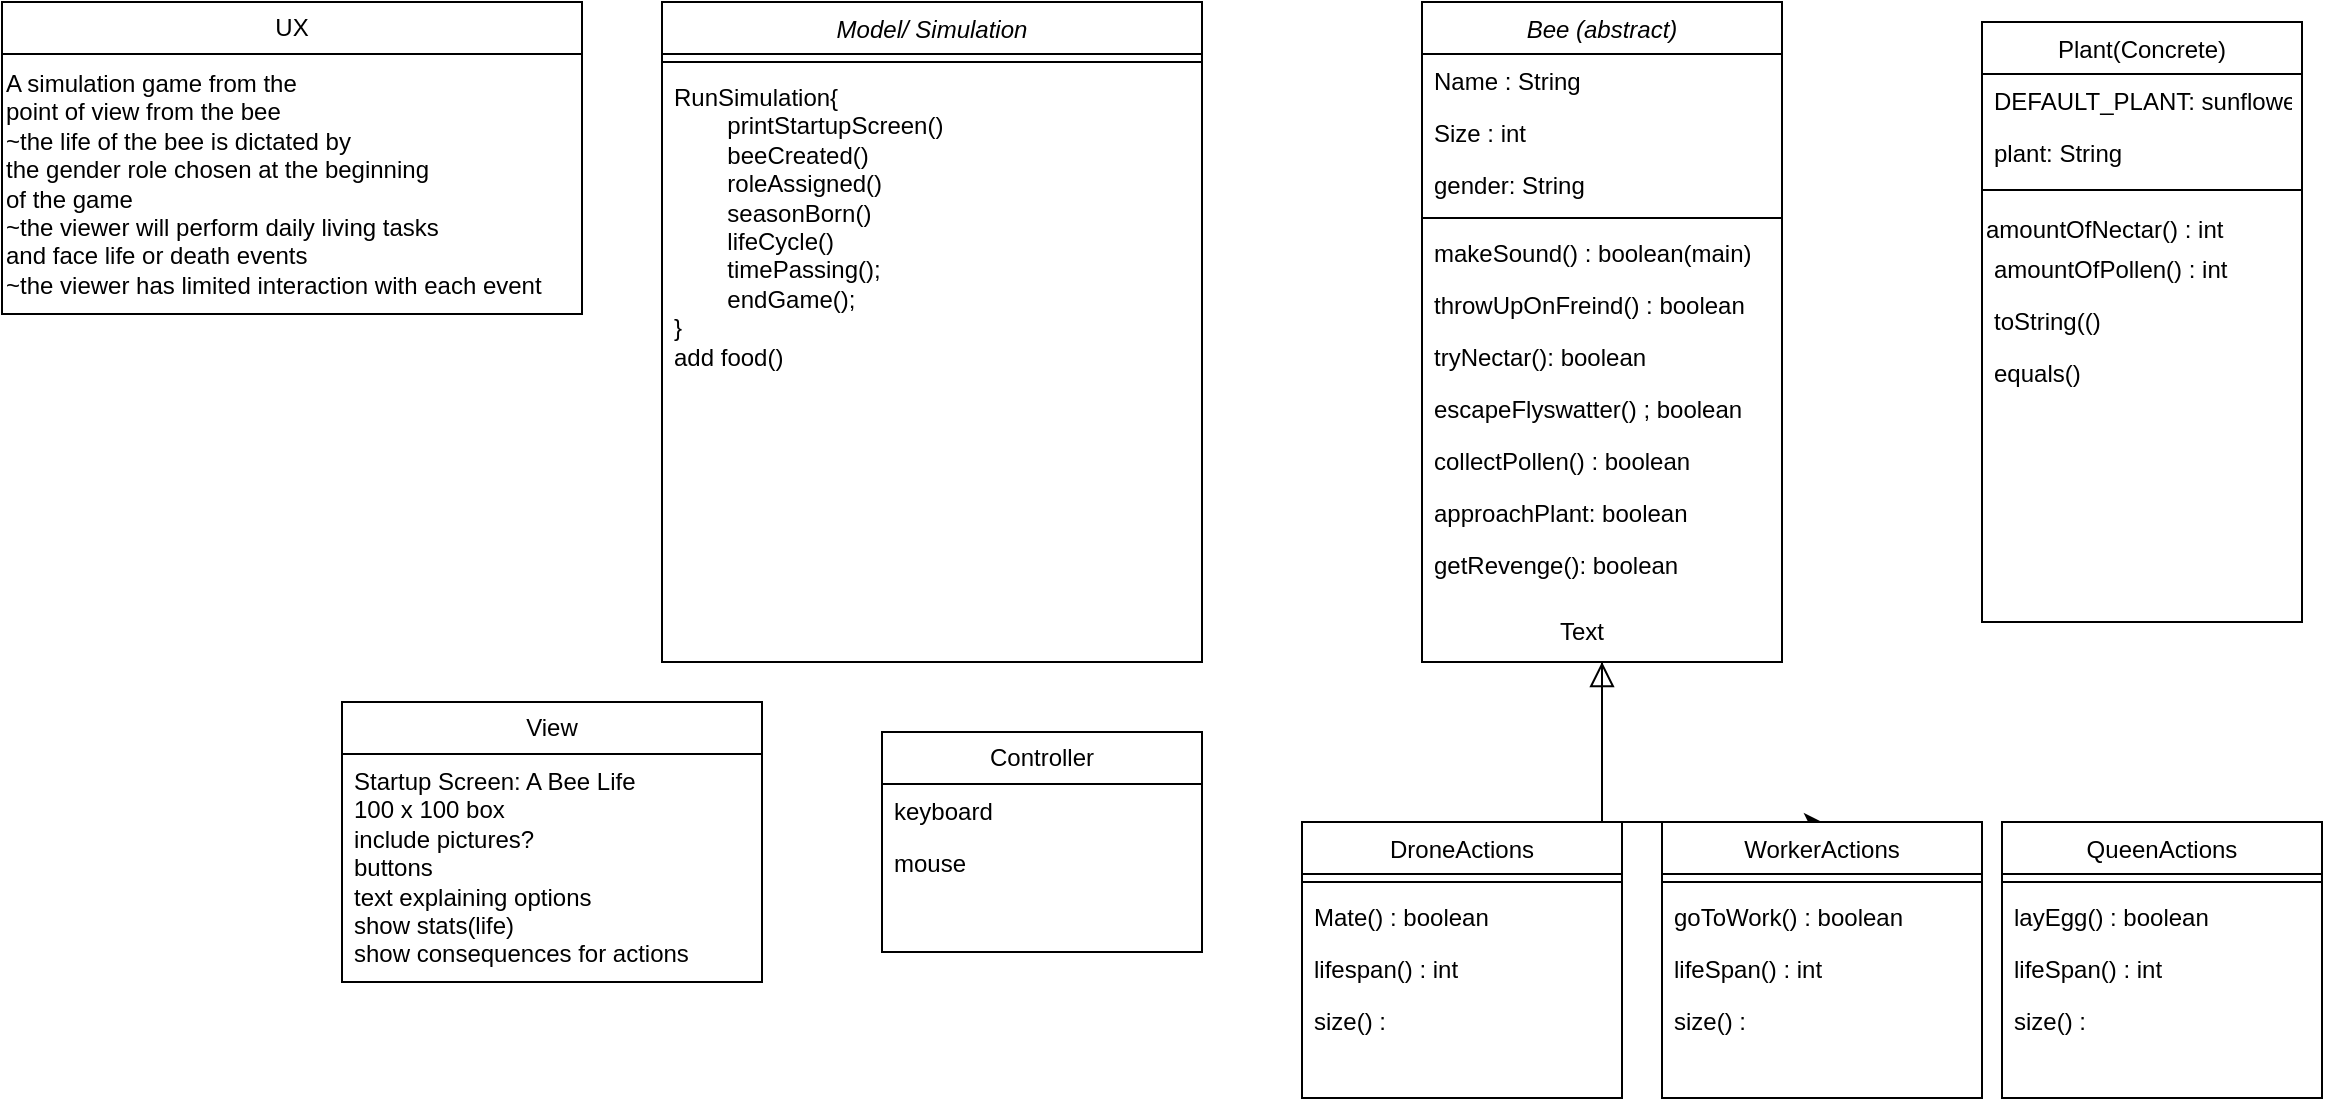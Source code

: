 <mxfile version="24.7.17">
  <diagram id="C5RBs43oDa-KdzZeNtuy" name="Page-1">
    <mxGraphModel dx="4734" dy="772" grid="1" gridSize="10" guides="1" tooltips="1" connect="1" arrows="1" fold="1" page="1" pageScale="1" pageWidth="3300" pageHeight="2339" math="0" shadow="0">
      <root>
        <mxCell id="WIyWlLk6GJQsqaUBKTNV-0" />
        <mxCell id="WIyWlLk6GJQsqaUBKTNV-1" parent="WIyWlLk6GJQsqaUBKTNV-0" />
        <mxCell id="RABSMTwy-rM9Ii753W_Q-22" value="" style="edgeStyle=orthogonalEdgeStyle;rounded=0;orthogonalLoop=1;jettySize=auto;html=1;exitX=0.5;exitY=1;exitDx=0;exitDy=0;entryX=0.5;entryY=0;entryDx=0;entryDy=0;" parent="WIyWlLk6GJQsqaUBKTNV-1" source="zkfFHV4jXpPFQw0GAbJ--0" target="RABSMTwy-rM9Ii753W_Q-7" edge="1">
          <mxGeometry relative="1" as="geometry">
            <mxPoint x="450" y="459" as="targetPoint" />
            <Array as="points">
              <mxPoint x="300" y="420" />
              <mxPoint x="380" y="420" />
            </Array>
          </mxGeometry>
        </mxCell>
        <mxCell id="zkfFHV4jXpPFQw0GAbJ--0" value="Bee (abstract)" style="swimlane;fontStyle=2;align=center;verticalAlign=top;childLayout=stackLayout;horizontal=1;startSize=26;horizontalStack=0;resizeParent=1;resizeLast=0;collapsible=1;marginBottom=0;rounded=0;shadow=0;strokeWidth=1;" parent="WIyWlLk6GJQsqaUBKTNV-1" vertex="1">
          <mxGeometry x="360" y="10" width="180" height="330" as="geometry">
            <mxRectangle x="230" y="140" width="160" height="26" as="alternateBounds" />
          </mxGeometry>
        </mxCell>
        <mxCell id="zkfFHV4jXpPFQw0GAbJ--1" value="Name : String" style="text;align=left;verticalAlign=top;spacingLeft=4;spacingRight=4;overflow=hidden;rotatable=0;points=[[0,0.5],[1,0.5]];portConstraint=eastwest;" parent="zkfFHV4jXpPFQw0GAbJ--0" vertex="1">
          <mxGeometry y="26" width="180" height="26" as="geometry" />
        </mxCell>
        <mxCell id="zkfFHV4jXpPFQw0GAbJ--2" value="Size : int" style="text;align=left;verticalAlign=top;spacingLeft=4;spacingRight=4;overflow=hidden;rotatable=0;points=[[0,0.5],[1,0.5]];portConstraint=eastwest;rounded=0;shadow=0;html=0;" parent="zkfFHV4jXpPFQw0GAbJ--0" vertex="1">
          <mxGeometry y="52" width="180" height="26" as="geometry" />
        </mxCell>
        <mxCell id="zkfFHV4jXpPFQw0GAbJ--3" value="gender: String" style="text;align=left;verticalAlign=top;spacingLeft=4;spacingRight=4;overflow=hidden;rotatable=0;points=[[0,0.5],[1,0.5]];portConstraint=eastwest;rounded=0;shadow=0;html=0;" parent="zkfFHV4jXpPFQw0GAbJ--0" vertex="1">
          <mxGeometry y="78" width="180" height="26" as="geometry" />
        </mxCell>
        <mxCell id="zkfFHV4jXpPFQw0GAbJ--4" value="" style="line;html=1;strokeWidth=1;align=left;verticalAlign=middle;spacingTop=-1;spacingLeft=3;spacingRight=3;rotatable=0;labelPosition=right;points=[];portConstraint=eastwest;" parent="zkfFHV4jXpPFQw0GAbJ--0" vertex="1">
          <mxGeometry y="104" width="180" height="8" as="geometry" />
        </mxCell>
        <mxCell id="zkfFHV4jXpPFQw0GAbJ--5" value="makeSound() : boolean(main)" style="text;align=left;verticalAlign=top;spacingLeft=4;spacingRight=4;overflow=hidden;rotatable=0;points=[[0,0.5],[1,0.5]];portConstraint=eastwest;" parent="zkfFHV4jXpPFQw0GAbJ--0" vertex="1">
          <mxGeometry y="112" width="180" height="26" as="geometry" />
        </mxCell>
        <mxCell id="RABSMTwy-rM9Ii753W_Q-3" value="throwUpOnFreind() : boolean" style="text;align=left;verticalAlign=top;spacingLeft=4;spacingRight=4;overflow=hidden;rotatable=0;points=[[0,0.5],[1,0.5]];portConstraint=eastwest;" parent="zkfFHV4jXpPFQw0GAbJ--0" vertex="1">
          <mxGeometry y="138" width="180" height="26" as="geometry" />
        </mxCell>
        <mxCell id="LfArrh7n2tvx141a7p4N-2" value="tryNectar(): boolean" style="text;align=left;verticalAlign=top;spacingLeft=4;spacingRight=4;overflow=hidden;rotatable=0;points=[[0,0.5],[1,0.5]];portConstraint=eastwest;" vertex="1" parent="zkfFHV4jXpPFQw0GAbJ--0">
          <mxGeometry y="164" width="180" height="26" as="geometry" />
        </mxCell>
        <mxCell id="RABSMTwy-rM9Ii753W_Q-1" value="escapeFlyswatter() ; boolean" style="text;align=left;verticalAlign=top;spacingLeft=4;spacingRight=4;overflow=hidden;rotatable=0;points=[[0,0.5],[1,0.5]];portConstraint=eastwest;" parent="zkfFHV4jXpPFQw0GAbJ--0" vertex="1">
          <mxGeometry y="190" width="180" height="26" as="geometry" />
        </mxCell>
        <mxCell id="RABSMTwy-rM9Ii753W_Q-4" value="collectPollen() : boolean" style="text;align=left;verticalAlign=top;spacingLeft=4;spacingRight=4;overflow=hidden;rotatable=0;points=[[0,0.5],[1,0.5]];portConstraint=eastwest;" parent="zkfFHV4jXpPFQw0GAbJ--0" vertex="1">
          <mxGeometry y="216" width="180" height="26" as="geometry" />
        </mxCell>
        <mxCell id="RABSMTwy-rM9Ii753W_Q-2" value="approachPlant: boolean" style="text;align=left;verticalAlign=top;spacingLeft=4;spacingRight=4;overflow=hidden;rotatable=0;points=[[0,0.5],[1,0.5]];portConstraint=eastwest;" parent="zkfFHV4jXpPFQw0GAbJ--0" vertex="1">
          <mxGeometry y="242" width="180" height="26" as="geometry" />
        </mxCell>
        <mxCell id="RABSMTwy-rM9Ii753W_Q-5" value="getRevenge(): boolean" style="text;align=left;verticalAlign=top;spacingLeft=4;spacingRight=4;overflow=hidden;rotatable=0;points=[[0,0.5],[1,0.5]];portConstraint=eastwest;" parent="zkfFHV4jXpPFQw0GAbJ--0" vertex="1">
          <mxGeometry y="268" width="180" height="26" as="geometry" />
        </mxCell>
        <mxCell id="zkfFHV4jXpPFQw0GAbJ--6" value="DroneActions" style="swimlane;fontStyle=0;align=center;verticalAlign=top;childLayout=stackLayout;horizontal=1;startSize=26;horizontalStack=0;resizeParent=1;resizeLast=0;collapsible=1;marginBottom=0;rounded=0;shadow=0;strokeWidth=1;" parent="WIyWlLk6GJQsqaUBKTNV-1" vertex="1">
          <mxGeometry x="300" y="420" width="160" height="138" as="geometry">
            <mxRectangle x="130" y="380" width="160" height="26" as="alternateBounds" />
          </mxGeometry>
        </mxCell>
        <mxCell id="zkfFHV4jXpPFQw0GAbJ--9" value="" style="line;html=1;strokeWidth=1;align=left;verticalAlign=middle;spacingTop=-1;spacingLeft=3;spacingRight=3;rotatable=0;labelPosition=right;points=[];portConstraint=eastwest;" parent="zkfFHV4jXpPFQw0GAbJ--6" vertex="1">
          <mxGeometry y="26" width="160" height="8" as="geometry" />
        </mxCell>
        <mxCell id="RABSMTwy-rM9Ii753W_Q-30" value="Mate() : boolean" style="text;align=left;verticalAlign=top;spacingLeft=4;spacingRight=4;overflow=hidden;rotatable=0;points=[[0,0.5],[1,0.5]];portConstraint=eastwest;" parent="zkfFHV4jXpPFQw0GAbJ--6" vertex="1">
          <mxGeometry y="34" width="160" height="26" as="geometry" />
        </mxCell>
        <mxCell id="LfArrh7n2tvx141a7p4N-7" value="lifespan() : int" style="text;align=left;verticalAlign=top;spacingLeft=4;spacingRight=4;overflow=hidden;rotatable=0;points=[[0,0.5],[1,0.5]];portConstraint=eastwest;" vertex="1" parent="zkfFHV4jXpPFQw0GAbJ--6">
          <mxGeometry y="60" width="160" height="26" as="geometry" />
        </mxCell>
        <mxCell id="LfArrh7n2tvx141a7p4N-11" value="size() : " style="text;align=left;verticalAlign=top;spacingLeft=4;spacingRight=4;overflow=hidden;rotatable=0;points=[[0,0.5],[1,0.5]];portConstraint=eastwest;" vertex="1" parent="zkfFHV4jXpPFQw0GAbJ--6">
          <mxGeometry y="86" width="160" height="26" as="geometry" />
        </mxCell>
        <mxCell id="zkfFHV4jXpPFQw0GAbJ--12" value="" style="endArrow=block;endSize=10;endFill=0;shadow=0;strokeWidth=1;rounded=0;curved=0;edgeStyle=elbowEdgeStyle;elbow=vertical;entryX=0.5;entryY=1;entryDx=0;entryDy=0;" parent="WIyWlLk6GJQsqaUBKTNV-1" source="zkfFHV4jXpPFQw0GAbJ--6" target="zkfFHV4jXpPFQw0GAbJ--0" edge="1">
          <mxGeometry width="160" relative="1" as="geometry">
            <mxPoint x="200" y="203" as="sourcePoint" />
            <mxPoint x="200" y="203" as="targetPoint" />
            <Array as="points">
              <mxPoint x="300" y="420" />
              <mxPoint x="300" y="420" />
            </Array>
          </mxGeometry>
        </mxCell>
        <mxCell id="zkfFHV4jXpPFQw0GAbJ--17" value="Plant(Concrete)" style="swimlane;fontStyle=0;align=center;verticalAlign=top;childLayout=stackLayout;horizontal=1;startSize=26;horizontalStack=0;resizeParent=1;resizeLast=0;collapsible=1;marginBottom=0;rounded=0;shadow=0;strokeWidth=1;" parent="WIyWlLk6GJQsqaUBKTNV-1" vertex="1">
          <mxGeometry x="640" y="20" width="160" height="300" as="geometry">
            <mxRectangle x="550" y="140" width="160" height="26" as="alternateBounds" />
          </mxGeometry>
        </mxCell>
        <mxCell id="zkfFHV4jXpPFQw0GAbJ--18" value="DEFAULT_PLANT: sunflower" style="text;align=left;verticalAlign=top;spacingLeft=4;spacingRight=4;overflow=hidden;rotatable=0;points=[[0,0.5],[1,0.5]];portConstraint=eastwest;" parent="zkfFHV4jXpPFQw0GAbJ--17" vertex="1">
          <mxGeometry y="26" width="160" height="26" as="geometry" />
        </mxCell>
        <mxCell id="LfArrh7n2tvx141a7p4N-0" value="plant: String" style="text;align=left;verticalAlign=top;spacingLeft=4;spacingRight=4;overflow=hidden;rotatable=0;points=[[0,0.5],[1,0.5]];portConstraint=eastwest;" vertex="1" parent="zkfFHV4jXpPFQw0GAbJ--17">
          <mxGeometry y="52" width="160" height="26" as="geometry" />
        </mxCell>
        <mxCell id="zkfFHV4jXpPFQw0GAbJ--23" value="" style="line;html=1;strokeWidth=1;align=left;verticalAlign=middle;spacingTop=-1;spacingLeft=3;spacingRight=3;rotatable=0;labelPosition=right;points=[];portConstraint=eastwest;" parent="zkfFHV4jXpPFQw0GAbJ--17" vertex="1">
          <mxGeometry y="78" width="160" height="12" as="geometry" />
        </mxCell>
        <mxCell id="LfArrh7n2tvx141a7p4N-43" value="amountOfNectar() : int" style="text;whiteSpace=wrap;html=1;" vertex="1" parent="zkfFHV4jXpPFQw0GAbJ--17">
          <mxGeometry y="90" width="160" height="20" as="geometry" />
        </mxCell>
        <mxCell id="LfArrh7n2tvx141a7p4N-9" value="amountOfPollen() : int" style="text;align=left;verticalAlign=top;spacingLeft=4;spacingRight=4;overflow=hidden;rotatable=0;points=[[0,0.5],[1,0.5]];portConstraint=eastwest;" vertex="1" parent="zkfFHV4jXpPFQw0GAbJ--17">
          <mxGeometry y="110" width="160" height="26" as="geometry" />
        </mxCell>
        <mxCell id="zkfFHV4jXpPFQw0GAbJ--25" value="toString(()" style="text;align=left;verticalAlign=top;spacingLeft=4;spacingRight=4;overflow=hidden;rotatable=0;points=[[0,0.5],[1,0.5]];portConstraint=eastwest;" parent="zkfFHV4jXpPFQw0GAbJ--17" vertex="1">
          <mxGeometry y="136" width="160" height="26" as="geometry" />
        </mxCell>
        <mxCell id="LfArrh7n2tvx141a7p4N-1" value="equals()" style="text;align=left;verticalAlign=top;spacingLeft=4;spacingRight=4;overflow=hidden;rotatable=0;points=[[0,0.5],[1,0.5]];portConstraint=eastwest;" vertex="1" parent="zkfFHV4jXpPFQw0GAbJ--17">
          <mxGeometry y="162" width="160" height="26" as="geometry" />
        </mxCell>
        <mxCell id="RABSMTwy-rM9Ii753W_Q-7" value="WorkerActions" style="swimlane;fontStyle=0;align=center;verticalAlign=top;childLayout=stackLayout;horizontal=1;startSize=26;horizontalStack=0;resizeParent=1;resizeLast=0;collapsible=1;marginBottom=0;rounded=0;shadow=0;strokeWidth=1;" parent="WIyWlLk6GJQsqaUBKTNV-1" vertex="1">
          <mxGeometry x="480" y="420" width="160" height="138" as="geometry">
            <mxRectangle x="130" y="380" width="160" height="26" as="alternateBounds" />
          </mxGeometry>
        </mxCell>
        <mxCell id="RABSMTwy-rM9Ii753W_Q-10" value="" style="line;html=1;strokeWidth=1;align=left;verticalAlign=middle;spacingTop=-1;spacingLeft=3;spacingRight=3;rotatable=0;labelPosition=right;points=[];portConstraint=eastwest;" parent="RABSMTwy-rM9Ii753W_Q-7" vertex="1">
          <mxGeometry y="26" width="160" height="8" as="geometry" />
        </mxCell>
        <mxCell id="RABSMTwy-rM9Ii753W_Q-29" value="goToWork() : boolean" style="text;align=left;verticalAlign=top;spacingLeft=4;spacingRight=4;overflow=hidden;rotatable=0;points=[[0,0.5],[1,0.5]];portConstraint=eastwest;" parent="RABSMTwy-rM9Ii753W_Q-7" vertex="1">
          <mxGeometry y="34" width="160" height="26" as="geometry" />
        </mxCell>
        <mxCell id="LfArrh7n2tvx141a7p4N-6" value="lifeSpan() : int" style="text;align=left;verticalAlign=top;spacingLeft=4;spacingRight=4;overflow=hidden;rotatable=0;points=[[0,0.5],[1,0.5]];portConstraint=eastwest;" vertex="1" parent="RABSMTwy-rM9Ii753W_Q-7">
          <mxGeometry y="60" width="160" height="26" as="geometry" />
        </mxCell>
        <mxCell id="LfArrh7n2tvx141a7p4N-10" value="size() : " style="text;align=left;verticalAlign=top;spacingLeft=4;spacingRight=4;overflow=hidden;rotatable=0;points=[[0,0.5],[1,0.5]];portConstraint=eastwest;" vertex="1" parent="RABSMTwy-rM9Ii753W_Q-7">
          <mxGeometry y="86" width="160" height="26" as="geometry" />
        </mxCell>
        <mxCell id="LfArrh7n2tvx141a7p4N-13" value="Model/ Simulation" style="swimlane;fontStyle=2;align=center;verticalAlign=top;childLayout=stackLayout;horizontal=1;startSize=26;horizontalStack=0;resizeParent=1;resizeLast=0;collapsible=1;marginBottom=0;rounded=0;shadow=0;strokeWidth=1;" vertex="1" parent="WIyWlLk6GJQsqaUBKTNV-1">
          <mxGeometry x="-20" y="10" width="270" height="330" as="geometry">
            <mxRectangle x="230" y="140" width="160" height="26" as="alternateBounds" />
          </mxGeometry>
        </mxCell>
        <mxCell id="LfArrh7n2tvx141a7p4N-17" value="" style="line;html=1;strokeWidth=1;align=left;verticalAlign=middle;spacingTop=-1;spacingLeft=3;spacingRight=3;rotatable=0;labelPosition=right;points=[];portConstraint=eastwest;" vertex="1" parent="LfArrh7n2tvx141a7p4N-13">
          <mxGeometry y="26" width="270" height="8" as="geometry" />
        </mxCell>
        <mxCell id="LfArrh7n2tvx141a7p4N-42" value="RunSimulation{&lt;div&gt;&lt;div&gt;&lt;/div&gt;&lt;/div&gt;&lt;div&gt;&lt;span style=&quot;white-space: pre;&quot;&gt;&#x9;&lt;/span&gt;printStartupScreen()&lt;br&gt;&lt;/div&gt;&lt;div&gt;&lt;span style=&quot;white-space: pre;&quot;&gt;&#x9;&lt;/span&gt;beeCreated()&lt;br&gt;&lt;/div&gt;&lt;div&gt;&lt;span style=&quot;white-space: pre;&quot;&gt;&#x9;&lt;/span&gt;roleAssigned()&lt;br&gt;&lt;/div&gt;&lt;div&gt;&lt;span style=&quot;white-space: pre;&quot;&gt;&#x9;&lt;/span&gt;seasonBorn()&lt;br&gt;&lt;/div&gt;&lt;div&gt;&lt;span style=&quot;white-space: pre;&quot;&gt;&#x9;&lt;/span&gt;lifeCycle()&lt;br&gt;&lt;/div&gt;&lt;div&gt;&lt;span style=&quot;white-space: pre;&quot;&gt;&#x9;&lt;/span&gt;timePassing();&lt;br&gt;&lt;/div&gt;&lt;div&gt;&lt;span style=&quot;white-space: pre;&quot;&gt;&#x9;&lt;/span&gt;endGame();&lt;br&gt;&lt;/div&gt;&lt;div&gt;}&lt;/div&gt;&lt;div&gt;add food()&lt;/div&gt;" style="text;strokeColor=none;fillColor=none;align=left;verticalAlign=top;spacingLeft=4;spacingRight=4;overflow=hidden;rotatable=0;points=[[0,0.5],[1,0.5]];portConstraint=eastwest;whiteSpace=wrap;html=1;" vertex="1" parent="LfArrh7n2tvx141a7p4N-13">
          <mxGeometry y="34" width="270" height="286" as="geometry" />
        </mxCell>
        <mxCell id="LfArrh7n2tvx141a7p4N-25" value="Text" style="text;strokeColor=none;align=center;fillColor=none;html=1;verticalAlign=middle;whiteSpace=wrap;rounded=0;" vertex="1" parent="WIyWlLk6GJQsqaUBKTNV-1">
          <mxGeometry x="410" y="310" width="60" height="30" as="geometry" />
        </mxCell>
        <mxCell id="LfArrh7n2tvx141a7p4N-29" value="UX" style="swimlane;fontStyle=0;childLayout=stackLayout;horizontal=1;startSize=26;fillColor=none;horizontalStack=0;resizeParent=1;resizeParentMax=0;resizeLast=0;collapsible=1;marginBottom=0;whiteSpace=wrap;html=1;" vertex="1" parent="WIyWlLk6GJQsqaUBKTNV-1">
          <mxGeometry x="-350" y="10" width="290" height="156" as="geometry" />
        </mxCell>
        <mxCell id="LfArrh7n2tvx141a7p4N-26" value="A simulation game from the&amp;nbsp;&lt;div&gt;point of view from the bee&lt;/div&gt;&lt;div&gt;~the life of the bee is dictated by&lt;/div&gt;&lt;div&gt;the gender role chosen at the beginning&amp;nbsp;&lt;/div&gt;&lt;div&gt;of the game&amp;nbsp;&lt;/div&gt;&lt;div&gt;~the viewer will perform daily living tasks&lt;/div&gt;&lt;div&gt;and face life or death events&lt;/div&gt;&lt;div&gt;~the viewer has limited interaction with each event&lt;/div&gt;" style="text;html=1;align=left;verticalAlign=middle;resizable=0;points=[];autosize=1;strokeColor=none;fillColor=none;" vertex="1" parent="LfArrh7n2tvx141a7p4N-29">
          <mxGeometry y="26" width="290" height="130" as="geometry" />
        </mxCell>
        <mxCell id="LfArrh7n2tvx141a7p4N-33" value="View" style="swimlane;fontStyle=0;childLayout=stackLayout;horizontal=1;startSize=26;fillColor=none;horizontalStack=0;resizeParent=1;resizeParentMax=0;resizeLast=0;collapsible=1;marginBottom=0;whiteSpace=wrap;html=1;" vertex="1" parent="WIyWlLk6GJQsqaUBKTNV-1">
          <mxGeometry x="-180" y="360" width="210" height="140" as="geometry" />
        </mxCell>
        <mxCell id="LfArrh7n2tvx141a7p4N-36" value="&lt;div&gt;Startup Screen: A Bee Life&lt;/div&gt;100 x 100 box&lt;div&gt;include pictures?&lt;/div&gt;&lt;div&gt;buttons&lt;/div&gt;&lt;div&gt;text explaining options&lt;/div&gt;&lt;div&gt;show stats(life)&lt;/div&gt;&lt;div&gt;show consequences for actions&lt;/div&gt;" style="text;strokeColor=none;fillColor=none;align=left;verticalAlign=top;spacingLeft=4;spacingRight=4;overflow=hidden;rotatable=0;points=[[0,0.5],[1,0.5]];portConstraint=eastwest;whiteSpace=wrap;html=1;" vertex="1" parent="LfArrh7n2tvx141a7p4N-33">
          <mxGeometry y="26" width="210" height="114" as="geometry" />
        </mxCell>
        <mxCell id="LfArrh7n2tvx141a7p4N-37" value="Controller" style="swimlane;fontStyle=0;childLayout=stackLayout;horizontal=1;startSize=26;fillColor=none;horizontalStack=0;resizeParent=1;resizeParentMax=0;resizeLast=0;collapsible=1;marginBottom=0;whiteSpace=wrap;html=1;" vertex="1" parent="WIyWlLk6GJQsqaUBKTNV-1">
          <mxGeometry x="90" y="375" width="160" height="110" as="geometry" />
        </mxCell>
        <mxCell id="LfArrh7n2tvx141a7p4N-38" value="keyboard" style="text;strokeColor=none;fillColor=none;align=left;verticalAlign=top;spacingLeft=4;spacingRight=4;overflow=hidden;rotatable=0;points=[[0,0.5],[1,0.5]];portConstraint=eastwest;whiteSpace=wrap;html=1;" vertex="1" parent="LfArrh7n2tvx141a7p4N-37">
          <mxGeometry y="26" width="160" height="26" as="geometry" />
        </mxCell>
        <mxCell id="LfArrh7n2tvx141a7p4N-39" value="mouse" style="text;strokeColor=none;fillColor=none;align=left;verticalAlign=top;spacingLeft=4;spacingRight=4;overflow=hidden;rotatable=0;points=[[0,0.5],[1,0.5]];portConstraint=eastwest;whiteSpace=wrap;html=1;" vertex="1" parent="LfArrh7n2tvx141a7p4N-37">
          <mxGeometry y="52" width="160" height="58" as="geometry" />
        </mxCell>
        <mxCell id="LfArrh7n2tvx141a7p4N-44" value="QueenActions" style="swimlane;fontStyle=0;align=center;verticalAlign=top;childLayout=stackLayout;horizontal=1;startSize=26;horizontalStack=0;resizeParent=1;resizeLast=0;collapsible=1;marginBottom=0;rounded=0;shadow=0;strokeWidth=1;" vertex="1" parent="WIyWlLk6GJQsqaUBKTNV-1">
          <mxGeometry x="650" y="420" width="160" height="138" as="geometry">
            <mxRectangle x="130" y="380" width="160" height="26" as="alternateBounds" />
          </mxGeometry>
        </mxCell>
        <mxCell id="LfArrh7n2tvx141a7p4N-45" value="" style="line;html=1;strokeWidth=1;align=left;verticalAlign=middle;spacingTop=-1;spacingLeft=3;spacingRight=3;rotatable=0;labelPosition=right;points=[];portConstraint=eastwest;" vertex="1" parent="LfArrh7n2tvx141a7p4N-44">
          <mxGeometry y="26" width="160" height="8" as="geometry" />
        </mxCell>
        <mxCell id="LfArrh7n2tvx141a7p4N-46" value="layEgg() : boolean" style="text;align=left;verticalAlign=top;spacingLeft=4;spacingRight=4;overflow=hidden;rotatable=0;points=[[0,0.5],[1,0.5]];portConstraint=eastwest;" vertex="1" parent="LfArrh7n2tvx141a7p4N-44">
          <mxGeometry y="34" width="160" height="26" as="geometry" />
        </mxCell>
        <mxCell id="LfArrh7n2tvx141a7p4N-47" value="lifeSpan() : int" style="text;align=left;verticalAlign=top;spacingLeft=4;spacingRight=4;overflow=hidden;rotatable=0;points=[[0,0.5],[1,0.5]];portConstraint=eastwest;" vertex="1" parent="LfArrh7n2tvx141a7p4N-44">
          <mxGeometry y="60" width="160" height="26" as="geometry" />
        </mxCell>
        <mxCell id="LfArrh7n2tvx141a7p4N-48" value="size() : " style="text;align=left;verticalAlign=top;spacingLeft=4;spacingRight=4;overflow=hidden;rotatable=0;points=[[0,0.5],[1,0.5]];portConstraint=eastwest;" vertex="1" parent="LfArrh7n2tvx141a7p4N-44">
          <mxGeometry y="86" width="160" height="26" as="geometry" />
        </mxCell>
      </root>
    </mxGraphModel>
  </diagram>
</mxfile>
